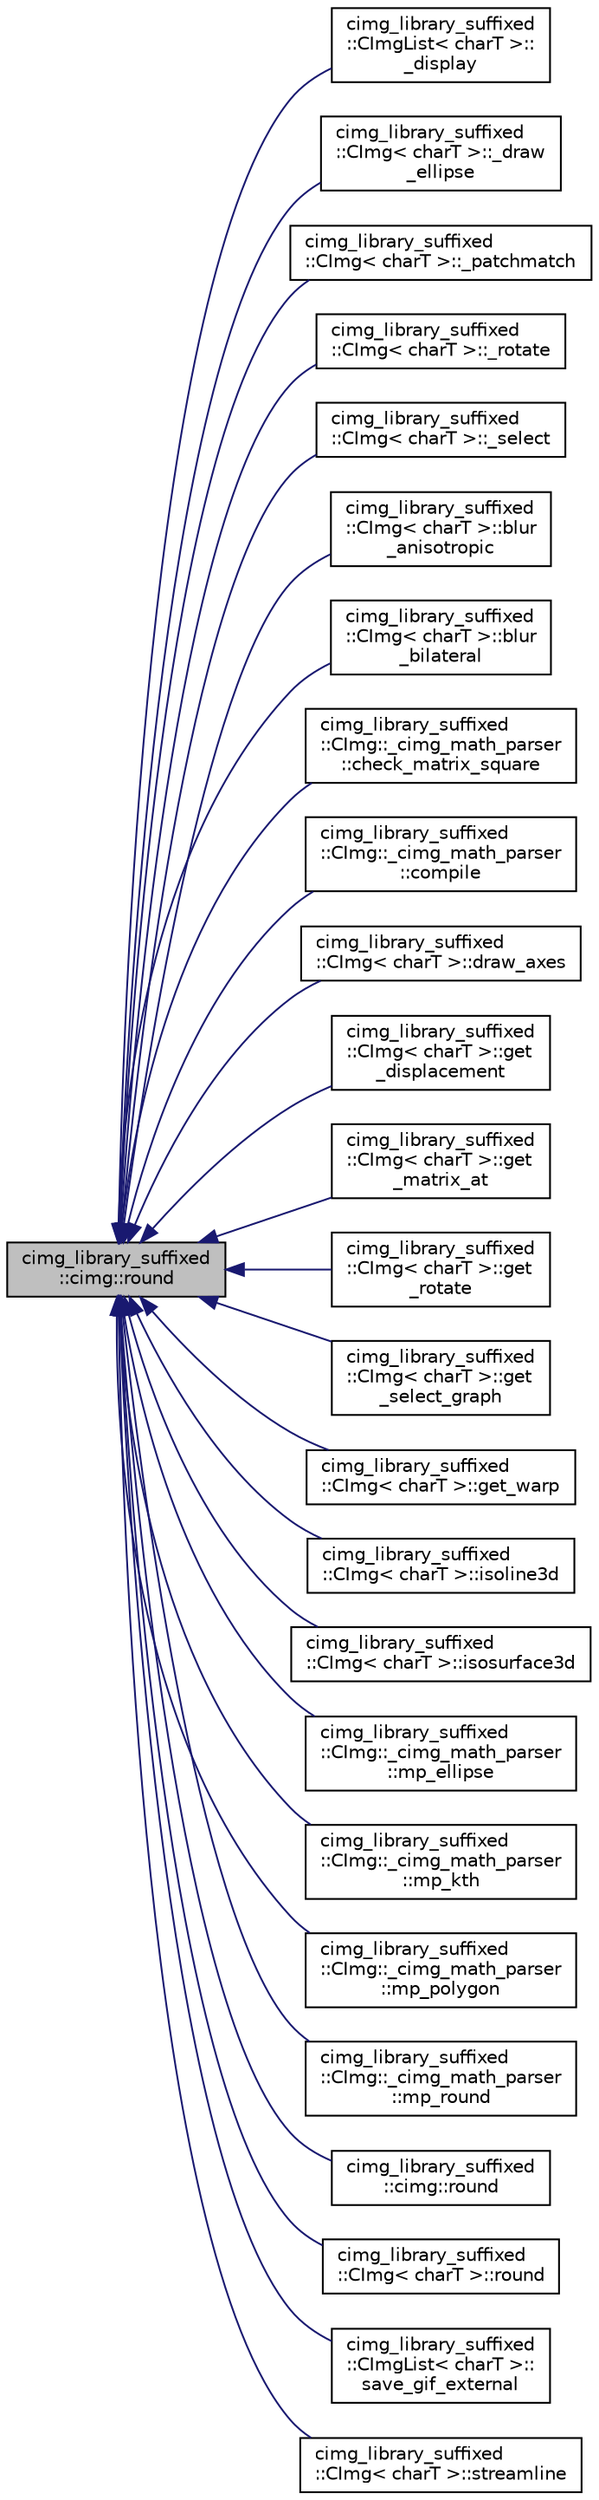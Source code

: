 digraph "cimg_library_suffixed::cimg::round"
{
 // INTERACTIVE_SVG=YES
  edge [fontname="Helvetica",fontsize="10",labelfontname="Helvetica",labelfontsize="10"];
  node [fontname="Helvetica",fontsize="10",shape=record];
  rankdir="LR";
  Node3430 [label="cimg_library_suffixed\l::cimg::round",height=0.2,width=0.4,color="black", fillcolor="grey75", style="filled", fontcolor="black"];
  Node3430 -> Node3431 [dir="back",color="midnightblue",fontsize="10",style="solid",fontname="Helvetica"];
  Node3431 [label="cimg_library_suffixed\l::CImgList\< charT \>::\l_display",height=0.2,width=0.4,color="black", fillcolor="white", style="filled",URL="$structcimg__library__suffixed_1_1_c_img_list.html#af514efa37d021bd02a95186531139a38"];
  Node3430 -> Node3432 [dir="back",color="midnightblue",fontsize="10",style="solid",fontname="Helvetica"];
  Node3432 [label="cimg_library_suffixed\l::CImg\< charT \>::_draw\l_ellipse",height=0.2,width=0.4,color="black", fillcolor="white", style="filled",URL="$structcimg__library__suffixed_1_1_c_img.html#aea02b9cdc8518779ac4397ed0c733757"];
  Node3430 -> Node3433 [dir="back",color="midnightblue",fontsize="10",style="solid",fontname="Helvetica"];
  Node3433 [label="cimg_library_suffixed\l::CImg\< charT \>::_patchmatch",height=0.2,width=0.4,color="black", fillcolor="white", style="filled",URL="$structcimg__library__suffixed_1_1_c_img.html#a421343970ecbb9ca4e25f3d40b495be7"];
  Node3430 -> Node3434 [dir="back",color="midnightblue",fontsize="10",style="solid",fontname="Helvetica"];
  Node3434 [label="cimg_library_suffixed\l::CImg\< charT \>::_rotate",height=0.2,width=0.4,color="black", fillcolor="white", style="filled",URL="$structcimg__library__suffixed_1_1_c_img.html#ad93e8ff81e78bf78b9f1153ef6e55ad4"];
  Node3430 -> Node3435 [dir="back",color="midnightblue",fontsize="10",style="solid",fontname="Helvetica"];
  Node3435 [label="cimg_library_suffixed\l::CImg\< charT \>::_select",height=0.2,width=0.4,color="black", fillcolor="white", style="filled",URL="$structcimg__library__suffixed_1_1_c_img.html#ad9b7141242d0b6e861a8014112ddb5b5"];
  Node3430 -> Node3436 [dir="back",color="midnightblue",fontsize="10",style="solid",fontname="Helvetica"];
  Node3436 [label="cimg_library_suffixed\l::CImg\< charT \>::blur\l_anisotropic",height=0.2,width=0.4,color="black", fillcolor="white", style="filled",URL="$structcimg__library__suffixed_1_1_c_img.html#af3c29f70168c4443e3f6f887834819b0",tooltip="Blur image anisotropically, directed by a field of diffusion tensors. "];
  Node3430 -> Node3437 [dir="back",color="midnightblue",fontsize="10",style="solid",fontname="Helvetica"];
  Node3437 [label="cimg_library_suffixed\l::CImg\< charT \>::blur\l_bilateral",height=0.2,width=0.4,color="black", fillcolor="white", style="filled",URL="$structcimg__library__suffixed_1_1_c_img.html#ab19d123867d5a2ed56fe1b016267bfe7",tooltip="Blur image, with the joint bilateral filter. "];
  Node3430 -> Node3438 [dir="back",color="midnightblue",fontsize="10",style="solid",fontname="Helvetica"];
  Node3438 [label="cimg_library_suffixed\l::CImg::_cimg_math_parser\l::check_matrix_square",height=0.2,width=0.4,color="black", fillcolor="white", style="filled",URL="$structcimg__library__suffixed_1_1_c_img_1_1__cimg__math__parser.html#a9eaf3a1d2c38a1a1b9275604320fc1cc"];
  Node3430 -> Node3439 [dir="back",color="midnightblue",fontsize="10",style="solid",fontname="Helvetica"];
  Node3439 [label="cimg_library_suffixed\l::CImg::_cimg_math_parser\l::compile",height=0.2,width=0.4,color="black", fillcolor="white", style="filled",URL="$structcimg__library__suffixed_1_1_c_img_1_1__cimg__math__parser.html#a318c44c5d1f4f0114355f37ace87a4ae"];
  Node3430 -> Node3440 [dir="back",color="midnightblue",fontsize="10",style="solid",fontname="Helvetica"];
  Node3440 [label="cimg_library_suffixed\l::CImg\< charT \>::draw_axes",height=0.2,width=0.4,color="black", fillcolor="white", style="filled",URL="$structcimg__library__suffixed_1_1_c_img.html#a23c9260194d915f3826c3bd2ad8eb0da",tooltip="Draw labeled horizontal and vertical axes . "];
  Node3430 -> Node3441 [dir="back",color="midnightblue",fontsize="10",style="solid",fontname="Helvetica"];
  Node3441 [label="cimg_library_suffixed\l::CImg\< charT \>::get\l_displacement",height=0.2,width=0.4,color="black", fillcolor="white", style="filled",URL="$structcimg__library__suffixed_1_1_c_img.html#a91ec1cd09114c4018a78e4ea0b2df386",tooltip="Estimate displacement field between two images . "];
  Node3430 -> Node3442 [dir="back",color="midnightblue",fontsize="10",style="solid",fontname="Helvetica"];
  Node3442 [label="cimg_library_suffixed\l::CImg\< charT \>::get\l_matrix_at",height=0.2,width=0.4,color="black", fillcolor="white", style="filled",URL="$structcimg__library__suffixed_1_1_c_img.html#aeae91fbe96e4665202c53b08573e5630",tooltip="Get (square) matrix-valued pixel located at specified position. "];
  Node3430 -> Node3443 [dir="back",color="midnightblue",fontsize="10",style="solid",fontname="Helvetica"];
  Node3443 [label="cimg_library_suffixed\l::CImg\< charT \>::get\l_rotate",height=0.2,width=0.4,color="black", fillcolor="white", style="filled",URL="$structcimg__library__suffixed_1_1_c_img.html#a0c0d7575a84ce1ab046dc53699d555fd",tooltip="Rotate image with arbitrary angle . "];
  Node3430 -> Node3444 [dir="back",color="midnightblue",fontsize="10",style="solid",fontname="Helvetica"];
  Node3444 [label="cimg_library_suffixed\l::CImg\< charT \>::get\l_select_graph",height=0.2,width=0.4,color="black", fillcolor="white", style="filled",URL="$structcimg__library__suffixed_1_1_c_img.html#a689f47424dc7c548ebfe53e431409199",tooltip="Select sub-graph in a graph. "];
  Node3430 -> Node3445 [dir="back",color="midnightblue",fontsize="10",style="solid",fontname="Helvetica"];
  Node3445 [label="cimg_library_suffixed\l::CImg\< charT \>::get_warp",height=0.2,width=0.4,color="black", fillcolor="white", style="filled",URL="$structcimg__library__suffixed_1_1_c_img.html#a8ec8cca0b51ca156165ffd77acf39e09",tooltip="Warp image content by a warping field . "];
  Node3430 -> Node3446 [dir="back",color="midnightblue",fontsize="10",style="solid",fontname="Helvetica"];
  Node3446 [label="cimg_library_suffixed\l::CImg\< charT \>::isoline3d",height=0.2,width=0.4,color="black", fillcolor="white", style="filled",URL="$structcimg__library__suffixed_1_1_c_img.html#aae1d41b8104d3018b50f25d47ac219e0",tooltip="Compute 0-isolines of a function, as a 3d object. "];
  Node3430 -> Node3447 [dir="back",color="midnightblue",fontsize="10",style="solid",fontname="Helvetica"];
  Node3447 [label="cimg_library_suffixed\l::CImg\< charT \>::isosurface3d",height=0.2,width=0.4,color="black", fillcolor="white", style="filled",URL="$structcimg__library__suffixed_1_1_c_img.html#af2871222dafbcaf1ddab4701be882410",tooltip="Compute isosurface of a function, as a 3d object. "];
  Node3430 -> Node3448 [dir="back",color="midnightblue",fontsize="10",style="solid",fontname="Helvetica"];
  Node3448 [label="cimg_library_suffixed\l::CImg::_cimg_math_parser\l::mp_ellipse",height=0.2,width=0.4,color="black", fillcolor="white", style="filled",URL="$structcimg__library__suffixed_1_1_c_img_1_1__cimg__math__parser.html#a4cd30507977620b554a3d18a99901ec5"];
  Node3430 -> Node3449 [dir="back",color="midnightblue",fontsize="10",style="solid",fontname="Helvetica"];
  Node3449 [label="cimg_library_suffixed\l::CImg::_cimg_math_parser\l::mp_kth",height=0.2,width=0.4,color="black", fillcolor="white", style="filled",URL="$structcimg__library__suffixed_1_1_c_img_1_1__cimg__math__parser.html#a9cdd2b495b0f55b8feb02dda27bf7ebc"];
  Node3430 -> Node3450 [dir="back",color="midnightblue",fontsize="10",style="solid",fontname="Helvetica"];
  Node3450 [label="cimg_library_suffixed\l::CImg::_cimg_math_parser\l::mp_polygon",height=0.2,width=0.4,color="black", fillcolor="white", style="filled",URL="$structcimg__library__suffixed_1_1_c_img_1_1__cimg__math__parser.html#a1bef99ee64aadb4adc5777e2f4ae81b8"];
  Node3430 -> Node3451 [dir="back",color="midnightblue",fontsize="10",style="solid",fontname="Helvetica"];
  Node3451 [label="cimg_library_suffixed\l::CImg::_cimg_math_parser\l::mp_round",height=0.2,width=0.4,color="black", fillcolor="white", style="filled",URL="$structcimg__library__suffixed_1_1_c_img_1_1__cimg__math__parser.html#a39d4bba5564d3f7bbba3245f2c05f929"];
  Node3430 -> Node3452 [dir="back",color="midnightblue",fontsize="10",style="solid",fontname="Helvetica"];
  Node3452 [label="cimg_library_suffixed\l::cimg::round",height=0.2,width=0.4,color="black", fillcolor="white", style="filled",URL="$namespacecimg__library__suffixed_1_1cimg.html#a66a32585b286a3c7f76d745107ae5300",tooltip="Return rounded value. "];
  Node3430 -> Node3453 [dir="back",color="midnightblue",fontsize="10",style="solid",fontname="Helvetica"];
  Node3453 [label="cimg_library_suffixed\l::CImg\< charT \>::round",height=0.2,width=0.4,color="black", fillcolor="white", style="filled",URL="$structcimg__library__suffixed_1_1_c_img.html#af897fe0a1ea103ff79abeab31ad2005e",tooltip="Round pixel values. "];
  Node3430 -> Node3454 [dir="back",color="midnightblue",fontsize="10",style="solid",fontname="Helvetica"];
  Node3454 [label="cimg_library_suffixed\l::CImgList\< charT \>::\lsave_gif_external",height=0.2,width=0.4,color="black", fillcolor="white", style="filled",URL="$structcimg__library__suffixed_1_1_c_img_list.html#a759ef20b53f1e507973dc53fcc2c7bb2",tooltip="Save image sequence as a GIF animated file. "];
  Node3430 -> Node3455 [dir="back",color="midnightblue",fontsize="10",style="solid",fontname="Helvetica"];
  Node3455 [label="cimg_library_suffixed\l::CImg\< charT \>::streamline",height=0.2,width=0.4,color="black", fillcolor="white", style="filled",URL="$structcimg__library__suffixed_1_1_c_img.html#a9b67f72ecd5a668a14ecb9282dc57505",tooltip="Return stream line of a 3d vector field. "];
}
